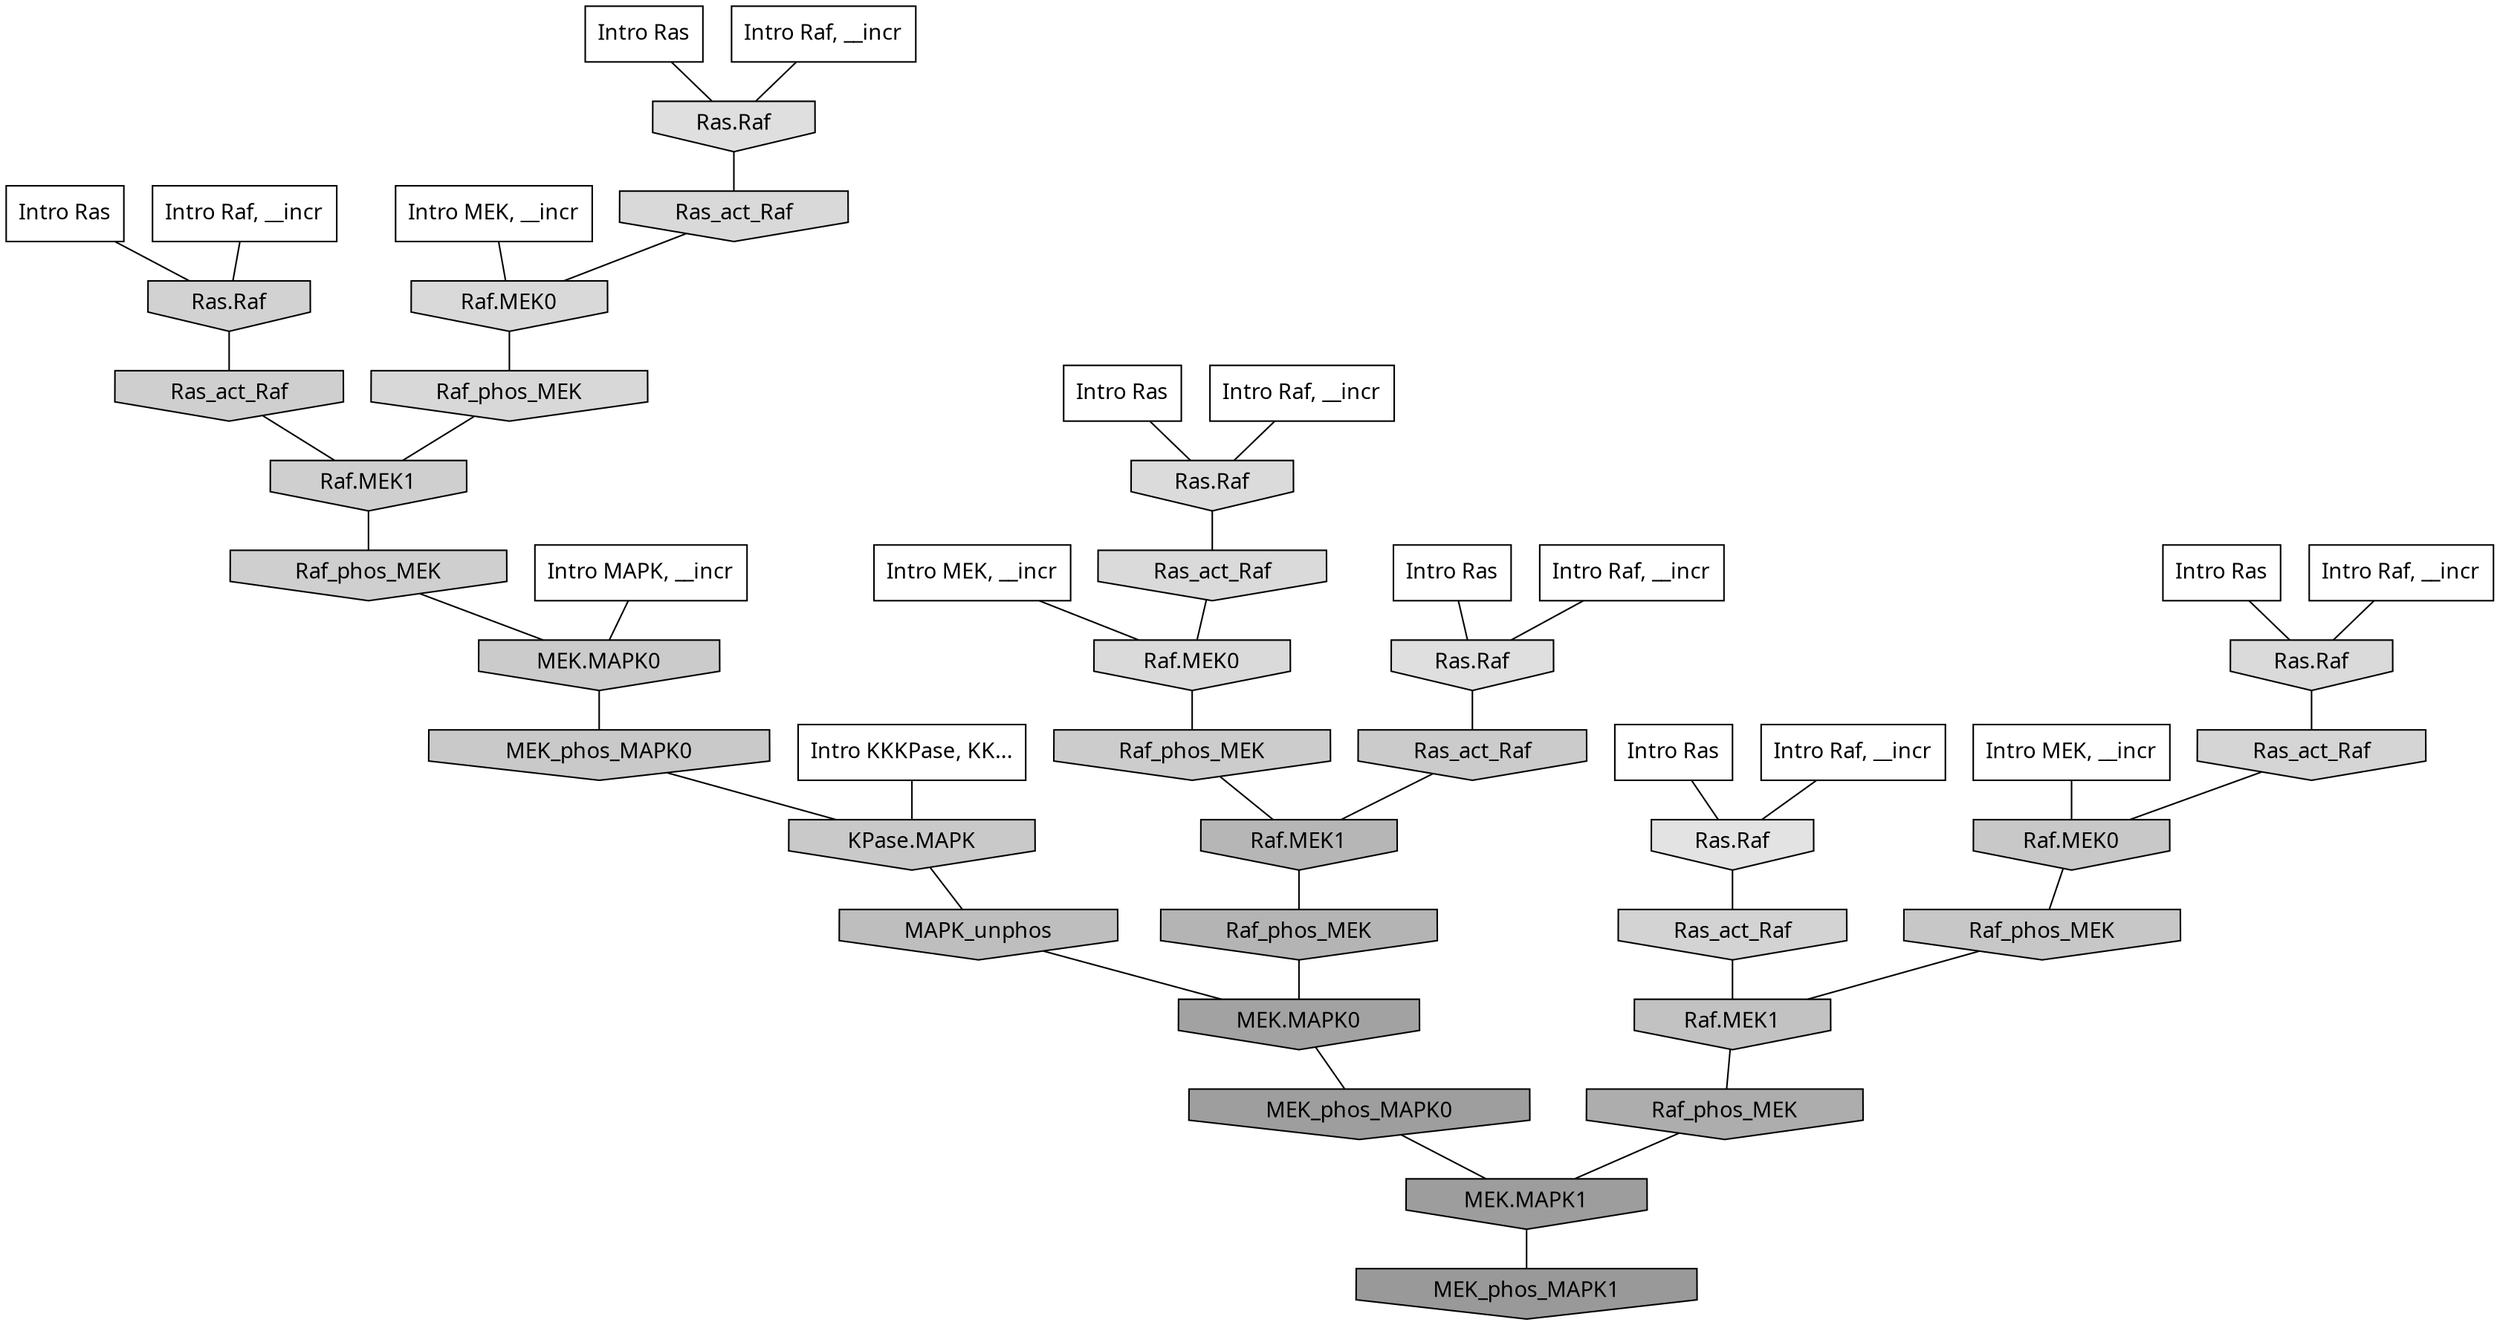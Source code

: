 digraph G{
  rankdir="TB";
  ranksep=0.30;
  node [fontname="CMU Serif"];
  edge [fontname="CMU Serif"];
  
  4 [label="Intro Ras", shape=rectangle, style=filled, fillcolor="0.000 0.000 1.000"]
  
  18 [label="Intro Ras", shape=rectangle, style=filled, fillcolor="0.000 0.000 1.000"]
  
  26 [label="Intro Ras", shape=rectangle, style=filled, fillcolor="0.000 0.000 1.000"]
  
  52 [label="Intro Ras", shape=rectangle, style=filled, fillcolor="0.000 0.000 1.000"]
  
  83 [label="Intro Ras", shape=rectangle, style=filled, fillcolor="0.000 0.000 1.000"]
  
  85 [label="Intro Ras", shape=rectangle, style=filled, fillcolor="0.000 0.000 1.000"]
  
  124 [label="Intro Raf, __incr", shape=rectangle, style=filled, fillcolor="0.000 0.000 1.000"]
  
  129 [label="Intro Raf, __incr", shape=rectangle, style=filled, fillcolor="0.000 0.000 1.000"]
  
  264 [label="Intro Raf, __incr", shape=rectangle, style=filled, fillcolor="0.000 0.000 1.000"]
  
  323 [label="Intro Raf, __incr", shape=rectangle, style=filled, fillcolor="0.000 0.000 1.000"]
  
  543 [label="Intro Raf, __incr", shape=rectangle, style=filled, fillcolor="0.000 0.000 1.000"]
  
  995 [label="Intro Raf, __incr", shape=rectangle, style=filled, fillcolor="0.000 0.000 1.000"]
  
  1266 [label="Intro MEK, __incr", shape=rectangle, style=filled, fillcolor="0.000 0.000 1.000"]
  
  1278 [label="Intro MEK, __incr", shape=rectangle, style=filled, fillcolor="0.000 0.000 1.000"]
  
  1318 [label="Intro MEK, __incr", shape=rectangle, style=filled, fillcolor="0.000 0.000 1.000"]
  
  2645 [label="Intro MAPK, __incr", shape=rectangle, style=filled, fillcolor="0.000 0.000 1.000"]
  
  3159 [label="Intro KKKPase, KK...", shape=rectangle, style=filled, fillcolor="0.000 0.000 1.000"]
  
  4659 [label="Ras.Raf", shape=invhouse, style=filled, fillcolor="0.000 0.000 0.887"]
  
  4910 [label="Ras.Raf", shape=invhouse, style=filled, fillcolor="0.000 0.000 0.872"]
  
  4921 [label="Ras.Raf", shape=invhouse, style=filled, fillcolor="0.000 0.000 0.872"]
  
  5146 [label="Ras.Raf", shape=invhouse, style=filled, fillcolor="0.000 0.000 0.858"]
  
  5216 [label="Ras.Raf", shape=invhouse, style=filled, fillcolor="0.000 0.000 0.854"]
  
  5231 [label="Ras_act_Raf", shape=invhouse, style=filled, fillcolor="0.000 0.000 0.854"]
  
  5233 [label="Raf.MEK0", shape=invhouse, style=filled, fillcolor="0.000 0.000 0.854"]
  
  5338 [label="Ras_act_Raf", shape=invhouse, style=filled, fillcolor="0.000 0.000 0.849"]
  
  5340 [label="Raf.MEK0", shape=invhouse, style=filled, fillcolor="0.000 0.000 0.849"]
  
  5437 [label="Raf_phos_MEK", shape=invhouse, style=filled, fillcolor="0.000 0.000 0.844"]
  
  5584 [label="Ras_act_Raf", shape=invhouse, style=filled, fillcolor="0.000 0.000 0.834"]
  
  5721 [label="Ras_act_Raf", shape=invhouse, style=filled, fillcolor="0.000 0.000 0.827"]
  
  5787 [label="Ras.Raf", shape=invhouse, style=filled, fillcolor="0.000 0.000 0.824"]
  
  6018 [label="Ras_act_Raf", shape=invhouse, style=filled, fillcolor="0.000 0.000 0.812"]
  
  6025 [label="Raf.MEK1", shape=invhouse, style=filled, fillcolor="0.000 0.000 0.812"]
  
  6093 [label="Raf_phos_MEK", shape=invhouse, style=filled, fillcolor="0.000 0.000 0.809"]
  
  6370 [label="Raf_phos_MEK", shape=invhouse, style=filled, fillcolor="0.000 0.000 0.797"]
  
  6407 [label="Ras_act_Raf", shape=invhouse, style=filled, fillcolor="0.000 0.000 0.795"]
  
  6433 [label="MEK.MAPK0", shape=invhouse, style=filled, fillcolor="0.000 0.000 0.794"]
  
  6637 [label="MEK_phos_MAPK0", shape=invhouse, style=filled, fillcolor="0.000 0.000 0.787"]
  
  6679 [label="KPase.MAPK", shape=invhouse, style=filled, fillcolor="0.000 0.000 0.786"]
  
  6731 [label="Raf.MEK0", shape=invhouse, style=filled, fillcolor="0.000 0.000 0.783"]
  
  6905 [label="Raf_phos_MEK", shape=invhouse, style=filled, fillcolor="0.000 0.000 0.778"]
  
  7524 [label="Raf.MEK1", shape=invhouse, style=filled, fillcolor="0.000 0.000 0.759"]
  
  7936 [label="MAPK_unphos", shape=invhouse, style=filled, fillcolor="0.000 0.000 0.746"]
  
  9076 [label="Raf.MEK1", shape=invhouse, style=filled, fillcolor="0.000 0.000 0.713"]
  
  9431 [label="Raf_phos_MEK", shape=invhouse, style=filled, fillcolor="0.000 0.000 0.705"]
  
  10711 [label="Raf_phos_MEK", shape=invhouse, style=filled, fillcolor="0.000 0.000 0.679"]
  
  13497 [label="MEK.MAPK0", shape=invhouse, style=filled, fillcolor="0.000 0.000 0.634"]
  
  14506 [label="MEK_phos_MAPK0", shape=invhouse, style=filled, fillcolor="0.000 0.000 0.621"]
  
  14998 [label="MEK.MAPK1", shape=invhouse, style=filled, fillcolor="0.000 0.000 0.614"]
  
  15842 [label="MEK_phos_MAPK1", shape=invhouse, style=filled, fillcolor="0.000 0.000 0.600"]
  
  
  14998 -> 15842 [dir=none, color="0.000 0.000 0.000"] 
  14506 -> 14998 [dir=none, color="0.000 0.000 0.000"] 
  13497 -> 14506 [dir=none, color="0.000 0.000 0.000"] 
  10711 -> 14998 [dir=none, color="0.000 0.000 0.000"] 
  9431 -> 13497 [dir=none, color="0.000 0.000 0.000"] 
  9076 -> 9431 [dir=none, color="0.000 0.000 0.000"] 
  7936 -> 13497 [dir=none, color="0.000 0.000 0.000"] 
  7524 -> 10711 [dir=none, color="0.000 0.000 0.000"] 
  6905 -> 7524 [dir=none, color="0.000 0.000 0.000"] 
  6731 -> 6905 [dir=none, color="0.000 0.000 0.000"] 
  6679 -> 7936 [dir=none, color="0.000 0.000 0.000"] 
  6637 -> 6679 [dir=none, color="0.000 0.000 0.000"] 
  6433 -> 6637 [dir=none, color="0.000 0.000 0.000"] 
  6407 -> 9076 [dir=none, color="0.000 0.000 0.000"] 
  6370 -> 9076 [dir=none, color="0.000 0.000 0.000"] 
  6093 -> 6433 [dir=none, color="0.000 0.000 0.000"] 
  6025 -> 6093 [dir=none, color="0.000 0.000 0.000"] 
  6018 -> 6025 [dir=none, color="0.000 0.000 0.000"] 
  5787 -> 6018 [dir=none, color="0.000 0.000 0.000"] 
  5721 -> 7524 [dir=none, color="0.000 0.000 0.000"] 
  5584 -> 6731 [dir=none, color="0.000 0.000 0.000"] 
  5437 -> 6025 [dir=none, color="0.000 0.000 0.000"] 
  5340 -> 5437 [dir=none, color="0.000 0.000 0.000"] 
  5338 -> 5340 [dir=none, color="0.000 0.000 0.000"] 
  5233 -> 6370 [dir=none, color="0.000 0.000 0.000"] 
  5231 -> 5233 [dir=none, color="0.000 0.000 0.000"] 
  5216 -> 5584 [dir=none, color="0.000 0.000 0.000"] 
  5146 -> 5231 [dir=none, color="0.000 0.000 0.000"] 
  4921 -> 5338 [dir=none, color="0.000 0.000 0.000"] 
  4910 -> 6407 [dir=none, color="0.000 0.000 0.000"] 
  4659 -> 5721 [dir=none, color="0.000 0.000 0.000"] 
  3159 -> 6679 [dir=none, color="0.000 0.000 0.000"] 
  2645 -> 6433 [dir=none, color="0.000 0.000 0.000"] 
  1318 -> 5233 [dir=none, color="0.000 0.000 0.000"] 
  1278 -> 6731 [dir=none, color="0.000 0.000 0.000"] 
  1266 -> 5340 [dir=none, color="0.000 0.000 0.000"] 
  995 -> 4910 [dir=none, color="0.000 0.000 0.000"] 
  543 -> 5216 [dir=none, color="0.000 0.000 0.000"] 
  323 -> 5146 [dir=none, color="0.000 0.000 0.000"] 
  264 -> 5787 [dir=none, color="0.000 0.000 0.000"] 
  129 -> 4921 [dir=none, color="0.000 0.000 0.000"] 
  124 -> 4659 [dir=none, color="0.000 0.000 0.000"] 
  85 -> 5146 [dir=none, color="0.000 0.000 0.000"] 
  83 -> 5216 [dir=none, color="0.000 0.000 0.000"] 
  52 -> 4921 [dir=none, color="0.000 0.000 0.000"] 
  26 -> 4910 [dir=none, color="0.000 0.000 0.000"] 
  18 -> 4659 [dir=none, color="0.000 0.000 0.000"] 
  4 -> 5787 [dir=none, color="0.000 0.000 0.000"] 
  
  }
